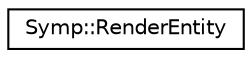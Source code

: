 digraph "Graphical Class Hierarchy"
{
  edge [fontname="Helvetica",fontsize="10",labelfontname="Helvetica",labelfontsize="10"];
  node [fontname="Helvetica",fontsize="10",shape=record];
  rankdir="LR";
  Node1 [label="Symp::RenderEntity",height=0.2,width=0.4,color="black", fillcolor="white", style="filled",URL="$class_symp_1_1_render_entity.html"];
}
